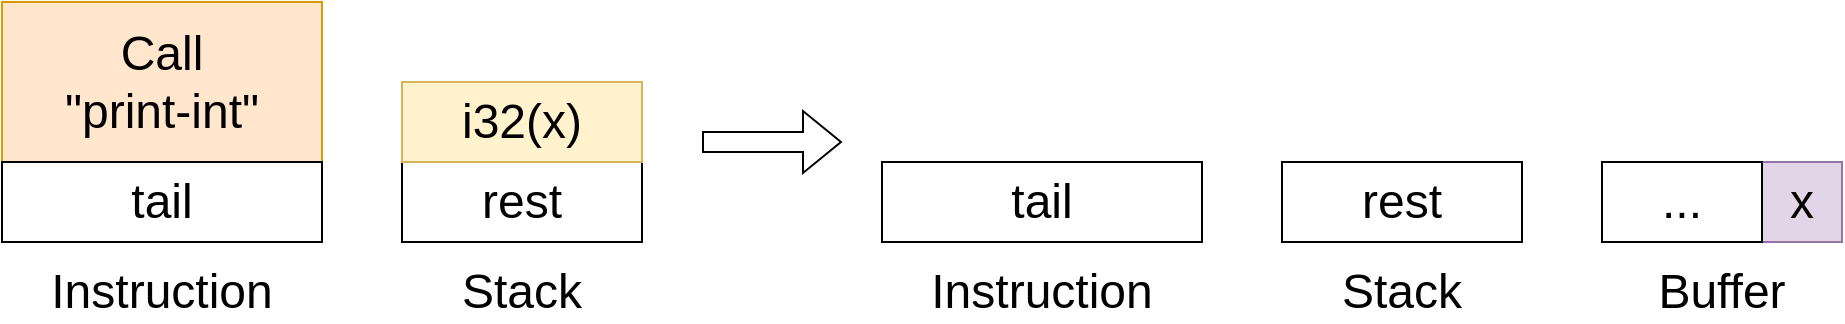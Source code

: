 <mxfile version="24.1.0" type="device">
  <diagram name="第 1 页" id="5HAfSekI-rI9VkYCY6co">
    <mxGraphModel dx="1026" dy="653" grid="1" gridSize="10" guides="1" tooltips="1" connect="1" arrows="1" fold="1" page="1" pageScale="1" pageWidth="1600" pageHeight="1200" math="0" shadow="0">
      <root>
        <mxCell id="0" />
        <mxCell id="1" parent="0" />
        <mxCell id="x0zW40fGNQmHzZbWEuv--1" value="&lt;font style=&quot;font-size: 24px;&quot;&gt;Call&lt;br&gt;&quot;print-int&quot;&lt;/font&gt;" style="rounded=0;whiteSpace=wrap;html=1;fillColor=#ffe6cc;strokeColor=#d79b00;" parent="1" vertex="1">
          <mxGeometry x="280" y="360" width="160" height="80" as="geometry" />
        </mxCell>
        <mxCell id="x0zW40fGNQmHzZbWEuv--2" value="&lt;font style=&quot;font-size: 24px;&quot;&gt;tail&lt;/font&gt;" style="rounded=0;whiteSpace=wrap;html=1;fontSize=24;" parent="1" vertex="1">
          <mxGeometry x="280" y="440" width="160" height="40" as="geometry" />
        </mxCell>
        <mxCell id="x0zW40fGNQmHzZbWEuv--3" value="rest" style="rounded=0;whiteSpace=wrap;html=1;fontSize=24;" parent="1" vertex="1">
          <mxGeometry x="480" y="440" width="120" height="40" as="geometry" />
        </mxCell>
        <mxCell id="x0zW40fGNQmHzZbWEuv--4" value="Instruction" style="text;html=1;align=center;verticalAlign=middle;whiteSpace=wrap;rounded=0;fontSize=24;" parent="1" vertex="1">
          <mxGeometry x="290" y="490" width="140" height="30" as="geometry" />
        </mxCell>
        <mxCell id="x0zW40fGNQmHzZbWEuv--5" value="Stack" style="text;html=1;align=center;verticalAlign=middle;whiteSpace=wrap;rounded=0;fontSize=24;" parent="1" vertex="1">
          <mxGeometry x="500" y="490" width="80" height="30" as="geometry" />
        </mxCell>
        <mxCell id="x0zW40fGNQmHzZbWEuv--7" value="&lt;font style=&quot;font-size: 24px;&quot;&gt;i32(x)&lt;/font&gt;" style="rounded=0;whiteSpace=wrap;html=1;fillColor=#fff2cc;strokeColor=#d6b656;" parent="1" vertex="1">
          <mxGeometry x="480" y="400" width="120" height="40" as="geometry" />
        </mxCell>
        <mxCell id="x0zW40fGNQmHzZbWEuv--10" value="&lt;font style=&quot;font-size: 24px;&quot;&gt;tail&lt;/font&gt;" style="rounded=0;whiteSpace=wrap;html=1;fontSize=24;" parent="1" vertex="1">
          <mxGeometry x="720" y="440" width="160" height="40" as="geometry" />
        </mxCell>
        <mxCell id="x0zW40fGNQmHzZbWEuv--11" value="rest" style="rounded=0;whiteSpace=wrap;html=1;fontSize=24;" parent="1" vertex="1">
          <mxGeometry x="920" y="440" width="120" height="40" as="geometry" />
        </mxCell>
        <mxCell id="x0zW40fGNQmHzZbWEuv--12" value="Instruction" style="text;html=1;align=center;verticalAlign=middle;whiteSpace=wrap;rounded=0;fontSize=24;" parent="1" vertex="1">
          <mxGeometry x="730" y="490" width="140" height="30" as="geometry" />
        </mxCell>
        <mxCell id="x0zW40fGNQmHzZbWEuv--16" value="Stack" style="text;html=1;align=center;verticalAlign=middle;whiteSpace=wrap;rounded=0;fontSize=24;" parent="1" vertex="1">
          <mxGeometry x="940" y="490" width="80" height="30" as="geometry" />
        </mxCell>
        <mxCell id="x0zW40fGNQmHzZbWEuv--17" value="" style="shape=flexArrow;endArrow=classic;html=1;rounded=0;" parent="1" edge="1">
          <mxGeometry width="50" height="50" relative="1" as="geometry">
            <mxPoint x="630" y="430" as="sourcePoint" />
            <mxPoint x="700" y="430" as="targetPoint" />
          </mxGeometry>
        </mxCell>
        <mxCell id="EHIDJ7IBc8OTgKDpKyjK-1" value="x" style="rounded=0;whiteSpace=wrap;html=1;fontSize=24;fillColor=#e1d5e7;strokeColor=#9673a6;" parent="1" vertex="1">
          <mxGeometry x="1160" y="440" width="40" height="40" as="geometry" />
        </mxCell>
        <mxCell id="EHIDJ7IBc8OTgKDpKyjK-2" value="Buffer" style="text;html=1;align=center;verticalAlign=middle;whiteSpace=wrap;rounded=0;fontSize=24;" parent="1" vertex="1">
          <mxGeometry x="1100" y="490" width="80" height="30" as="geometry" />
        </mxCell>
        <mxCell id="EHIDJ7IBc8OTgKDpKyjK-3" value="..." style="rounded=0;whiteSpace=wrap;html=1;fontSize=24;" parent="1" vertex="1">
          <mxGeometry x="1080" y="440" width="80" height="40" as="geometry" />
        </mxCell>
      </root>
    </mxGraphModel>
  </diagram>
</mxfile>
